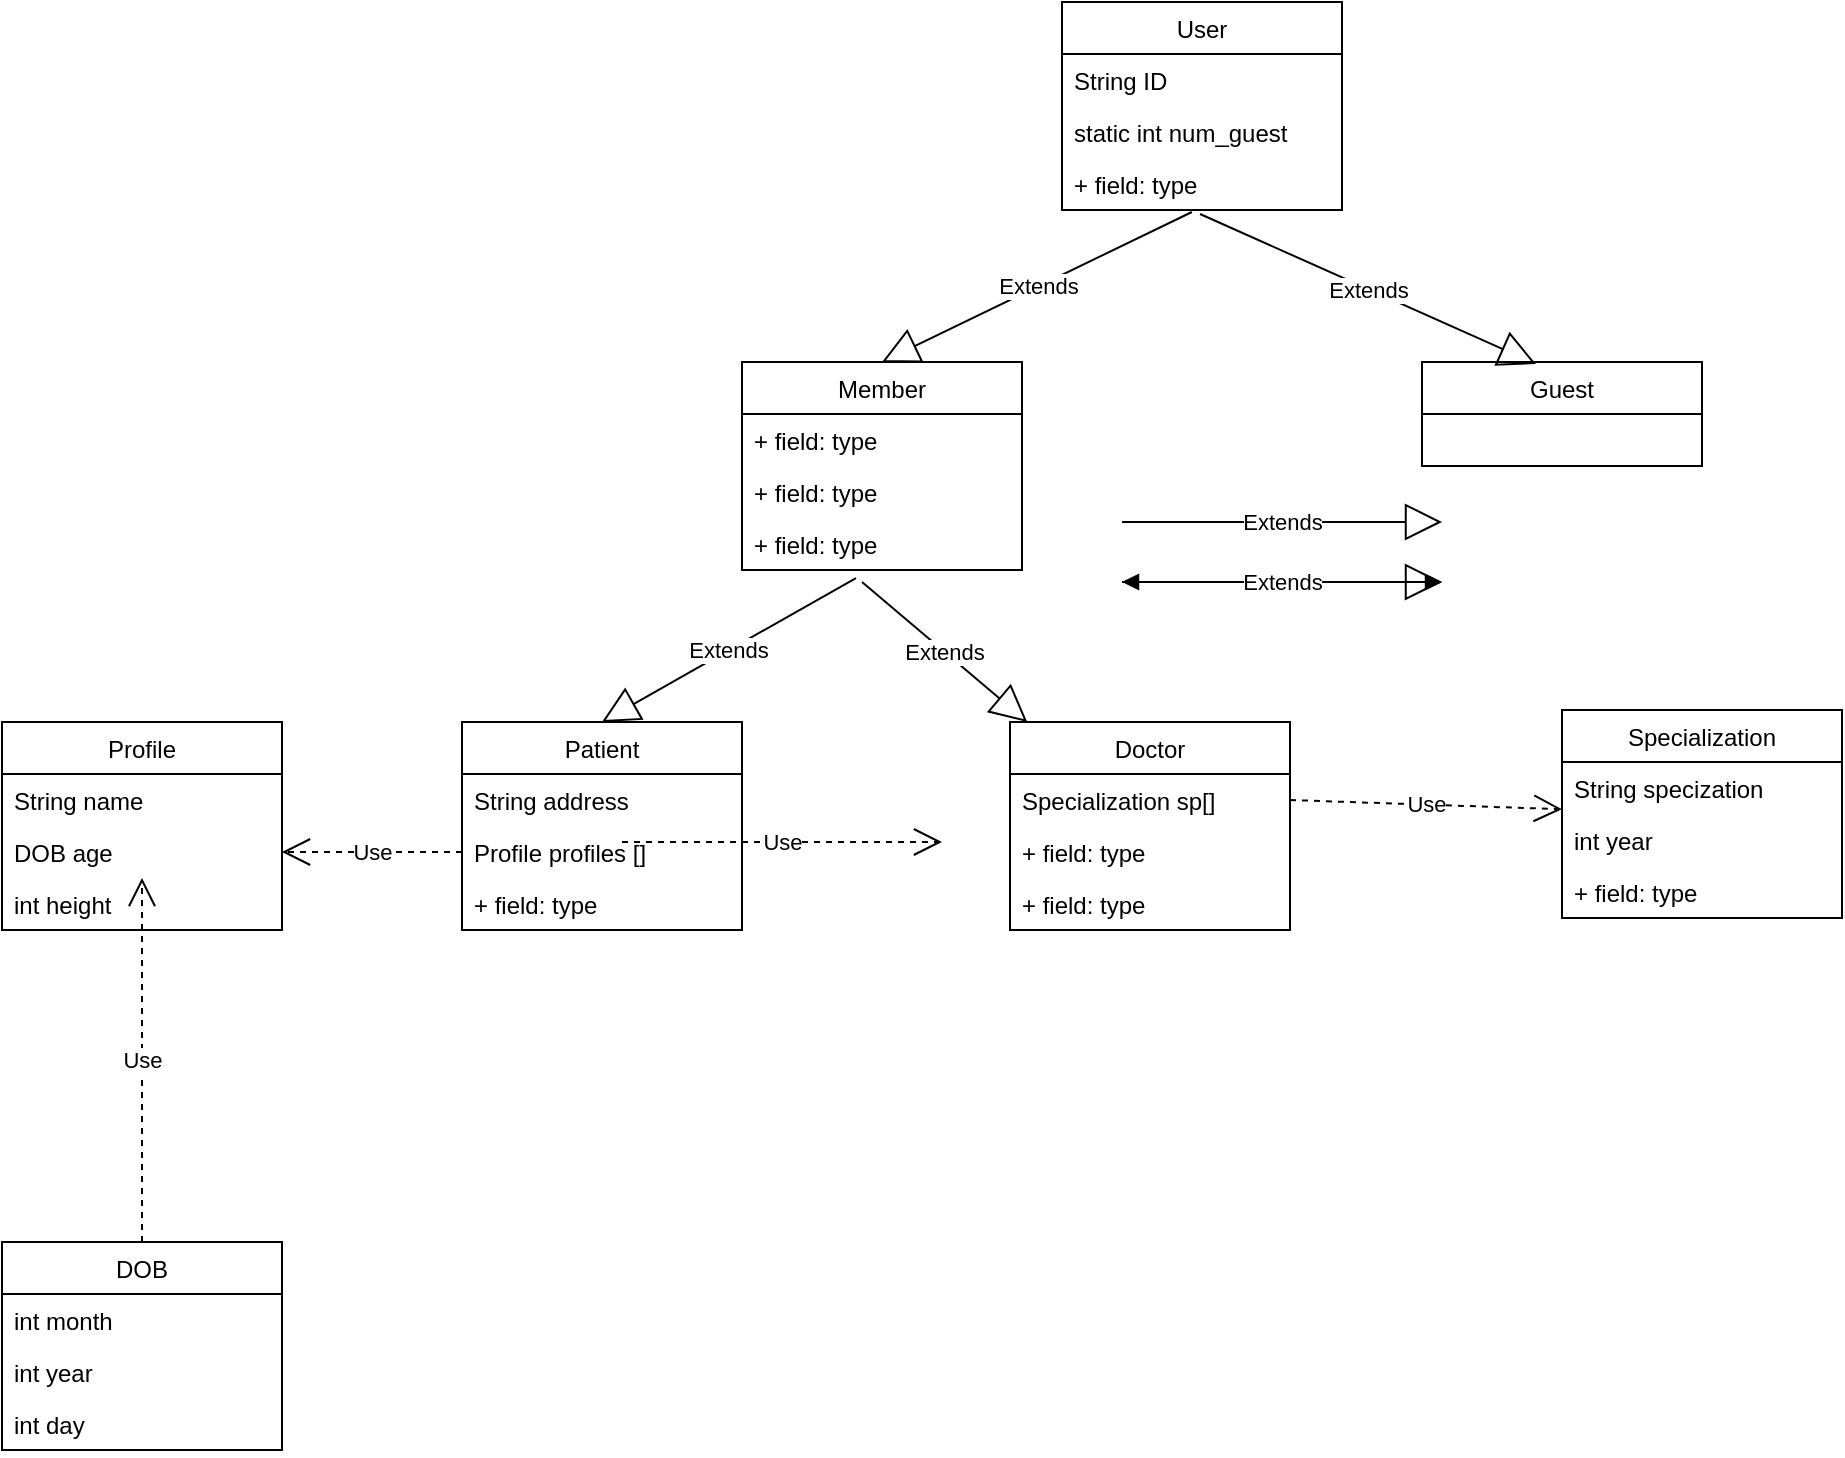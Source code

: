 <mxfile version="16.6.2" type="device"><diagram id="PtmUFFWu9Fe5sSxd6AW8" name="Page-1"><mxGraphModel dx="2595" dy="1178" grid="1" gridSize="10" guides="1" tooltips="1" connect="1" arrows="1" fold="1" page="1" pageScale="1" pageWidth="827" pageHeight="1169" math="0" shadow="0"><root><mxCell id="0"/><mxCell id="1" parent="0"/><mxCell id="Idsx-fd3UL71hvokDT9Q-6" value="User" style="swimlane;fontStyle=0;childLayout=stackLayout;horizontal=1;startSize=26;fillColor=none;horizontalStack=0;resizeParent=1;resizeParentMax=0;resizeLast=0;collapsible=1;marginBottom=0;" vertex="1" parent="1"><mxGeometry x="300" y="100" width="140" height="104" as="geometry"/></mxCell><mxCell id="Idsx-fd3UL71hvokDT9Q-7" value="String ID" style="text;strokeColor=none;fillColor=none;align=left;verticalAlign=top;spacingLeft=4;spacingRight=4;overflow=hidden;rotatable=0;points=[[0,0.5],[1,0.5]];portConstraint=eastwest;" vertex="1" parent="Idsx-fd3UL71hvokDT9Q-6"><mxGeometry y="26" width="140" height="26" as="geometry"/></mxCell><mxCell id="Idsx-fd3UL71hvokDT9Q-8" value="static int num_guest" style="text;strokeColor=none;fillColor=none;align=left;verticalAlign=top;spacingLeft=4;spacingRight=4;overflow=hidden;rotatable=0;points=[[0,0.5],[1,0.5]];portConstraint=eastwest;" vertex="1" parent="Idsx-fd3UL71hvokDT9Q-6"><mxGeometry y="52" width="140" height="26" as="geometry"/></mxCell><mxCell id="Idsx-fd3UL71hvokDT9Q-9" value="+ field: type" style="text;strokeColor=none;fillColor=none;align=left;verticalAlign=top;spacingLeft=4;spacingRight=4;overflow=hidden;rotatable=0;points=[[0,0.5],[1,0.5]];portConstraint=eastwest;" vertex="1" parent="Idsx-fd3UL71hvokDT9Q-6"><mxGeometry y="78" width="140" height="26" as="geometry"/></mxCell><mxCell id="Idsx-fd3UL71hvokDT9Q-10" value="Guest" style="swimlane;fontStyle=0;childLayout=stackLayout;horizontal=1;startSize=26;fillColor=none;horizontalStack=0;resizeParent=1;resizeParentMax=0;resizeLast=0;collapsible=1;marginBottom=0;" vertex="1" parent="1"><mxGeometry x="480" y="280" width="140" height="52" as="geometry"/></mxCell><mxCell id="Idsx-fd3UL71hvokDT9Q-14" value="Member" style="swimlane;fontStyle=0;childLayout=stackLayout;horizontal=1;startSize=26;fillColor=none;horizontalStack=0;resizeParent=1;resizeParentMax=0;resizeLast=0;collapsible=1;marginBottom=0;" vertex="1" parent="1"><mxGeometry x="140" y="280" width="140" height="104" as="geometry"/></mxCell><mxCell id="Idsx-fd3UL71hvokDT9Q-15" value="+ field: type" style="text;strokeColor=none;fillColor=none;align=left;verticalAlign=top;spacingLeft=4;spacingRight=4;overflow=hidden;rotatable=0;points=[[0,0.5],[1,0.5]];portConstraint=eastwest;" vertex="1" parent="Idsx-fd3UL71hvokDT9Q-14"><mxGeometry y="26" width="140" height="26" as="geometry"/></mxCell><mxCell id="Idsx-fd3UL71hvokDT9Q-16" value="+ field: type" style="text;strokeColor=none;fillColor=none;align=left;verticalAlign=top;spacingLeft=4;spacingRight=4;overflow=hidden;rotatable=0;points=[[0,0.5],[1,0.5]];portConstraint=eastwest;" vertex="1" parent="Idsx-fd3UL71hvokDT9Q-14"><mxGeometry y="52" width="140" height="26" as="geometry"/></mxCell><mxCell id="Idsx-fd3UL71hvokDT9Q-17" value="+ field: type" style="text;strokeColor=none;fillColor=none;align=left;verticalAlign=top;spacingLeft=4;spacingRight=4;overflow=hidden;rotatable=0;points=[[0,0.5],[1,0.5]];portConstraint=eastwest;" vertex="1" parent="Idsx-fd3UL71hvokDT9Q-14"><mxGeometry y="78" width="140" height="26" as="geometry"/></mxCell><mxCell id="Idsx-fd3UL71hvokDT9Q-31" value="Extends" style="endArrow=block;endSize=16;endFill=0;html=1;rounded=0;" edge="1" parent="Idsx-fd3UL71hvokDT9Q-14" target="Idsx-fd3UL71hvokDT9Q-22"><mxGeometry width="160" relative="1" as="geometry"><mxPoint x="60" y="110" as="sourcePoint"/><mxPoint x="220" y="110" as="targetPoint"/></mxGeometry></mxCell><mxCell id="Idsx-fd3UL71hvokDT9Q-18" value="Patient" style="swimlane;fontStyle=0;childLayout=stackLayout;horizontal=1;startSize=26;fillColor=none;horizontalStack=0;resizeParent=1;resizeParentMax=0;resizeLast=0;collapsible=1;marginBottom=0;" vertex="1" parent="1"><mxGeometry y="460" width="140" height="104" as="geometry"/></mxCell><mxCell id="Idsx-fd3UL71hvokDT9Q-19" value="String address" style="text;strokeColor=none;fillColor=none;align=left;verticalAlign=top;spacingLeft=4;spacingRight=4;overflow=hidden;rotatable=0;points=[[0,0.5],[1,0.5]];portConstraint=eastwest;" vertex="1" parent="Idsx-fd3UL71hvokDT9Q-18"><mxGeometry y="26" width="140" height="26" as="geometry"/></mxCell><mxCell id="Idsx-fd3UL71hvokDT9Q-20" value="Profile profiles []" style="text;strokeColor=none;fillColor=none;align=left;verticalAlign=top;spacingLeft=4;spacingRight=4;overflow=hidden;rotatable=0;points=[[0,0.5],[1,0.5]];portConstraint=eastwest;" vertex="1" parent="Idsx-fd3UL71hvokDT9Q-18"><mxGeometry y="52" width="140" height="26" as="geometry"/></mxCell><mxCell id="Idsx-fd3UL71hvokDT9Q-21" value="+ field: type" style="text;strokeColor=none;fillColor=none;align=left;verticalAlign=top;spacingLeft=4;spacingRight=4;overflow=hidden;rotatable=0;points=[[0,0.5],[1,0.5]];portConstraint=eastwest;" vertex="1" parent="Idsx-fd3UL71hvokDT9Q-18"><mxGeometry y="78" width="140" height="26" as="geometry"/></mxCell><mxCell id="Idsx-fd3UL71hvokDT9Q-22" value="Doctor" style="swimlane;fontStyle=0;childLayout=stackLayout;horizontal=1;startSize=26;fillColor=none;horizontalStack=0;resizeParent=1;resizeParentMax=0;resizeLast=0;collapsible=1;marginBottom=0;" vertex="1" parent="1"><mxGeometry x="274" y="460" width="140" height="104" as="geometry"/></mxCell><mxCell id="Idsx-fd3UL71hvokDT9Q-23" value="Specialization sp[]" style="text;strokeColor=none;fillColor=none;align=left;verticalAlign=top;spacingLeft=4;spacingRight=4;overflow=hidden;rotatable=0;points=[[0,0.5],[1,0.5]];portConstraint=eastwest;" vertex="1" parent="Idsx-fd3UL71hvokDT9Q-22"><mxGeometry y="26" width="140" height="26" as="geometry"/></mxCell><mxCell id="Idsx-fd3UL71hvokDT9Q-24" value="+ field: type" style="text;strokeColor=none;fillColor=none;align=left;verticalAlign=top;spacingLeft=4;spacingRight=4;overflow=hidden;rotatable=0;points=[[0,0.5],[1,0.5]];portConstraint=eastwest;" vertex="1" parent="Idsx-fd3UL71hvokDT9Q-22"><mxGeometry y="52" width="140" height="26" as="geometry"/></mxCell><mxCell id="Idsx-fd3UL71hvokDT9Q-25" value="+ field: type" style="text;strokeColor=none;fillColor=none;align=left;verticalAlign=top;spacingLeft=4;spacingRight=4;overflow=hidden;rotatable=0;points=[[0,0.5],[1,0.5]];portConstraint=eastwest;" vertex="1" parent="Idsx-fd3UL71hvokDT9Q-22"><mxGeometry y="78" width="140" height="26" as="geometry"/></mxCell><mxCell id="Idsx-fd3UL71hvokDT9Q-26" value="Specialization" style="swimlane;fontStyle=0;childLayout=stackLayout;horizontal=1;startSize=26;fillColor=none;horizontalStack=0;resizeParent=1;resizeParentMax=0;resizeLast=0;collapsible=1;marginBottom=0;" vertex="1" parent="1"><mxGeometry x="550" y="454" width="140" height="104" as="geometry"/></mxCell><mxCell id="Idsx-fd3UL71hvokDT9Q-27" value="String specization " style="text;strokeColor=none;fillColor=none;align=left;verticalAlign=top;spacingLeft=4;spacingRight=4;overflow=hidden;rotatable=0;points=[[0,0.5],[1,0.5]];portConstraint=eastwest;" vertex="1" parent="Idsx-fd3UL71hvokDT9Q-26"><mxGeometry y="26" width="140" height="26" as="geometry"/></mxCell><mxCell id="Idsx-fd3UL71hvokDT9Q-28" value="int year" style="text;strokeColor=none;fillColor=none;align=left;verticalAlign=top;spacingLeft=4;spacingRight=4;overflow=hidden;rotatable=0;points=[[0,0.5],[1,0.5]];portConstraint=eastwest;" vertex="1" parent="Idsx-fd3UL71hvokDT9Q-26"><mxGeometry y="52" width="140" height="26" as="geometry"/></mxCell><mxCell id="Idsx-fd3UL71hvokDT9Q-29" value="+ field: type" style="text;strokeColor=none;fillColor=none;align=left;verticalAlign=top;spacingLeft=4;spacingRight=4;overflow=hidden;rotatable=0;points=[[0,0.5],[1,0.5]];portConstraint=eastwest;" vertex="1" parent="Idsx-fd3UL71hvokDT9Q-26"><mxGeometry y="78" width="140" height="26" as="geometry"/></mxCell><mxCell id="Idsx-fd3UL71hvokDT9Q-30" value="" style="endArrow=block;startArrow=block;endFill=1;startFill=1;html=1;rounded=0;" edge="1" parent="1"><mxGeometry width="160" relative="1" as="geometry"><mxPoint x="330" y="390" as="sourcePoint"/><mxPoint x="490" y="390" as="targetPoint"/></mxGeometry></mxCell><mxCell id="Idsx-fd3UL71hvokDT9Q-32" value="Extends" style="endArrow=block;endSize=16;endFill=0;html=1;rounded=0;" edge="1" parent="1"><mxGeometry width="160" relative="1" as="geometry"><mxPoint x="330" y="390" as="sourcePoint"/><mxPoint x="490" y="390" as="targetPoint"/></mxGeometry></mxCell><mxCell id="Idsx-fd3UL71hvokDT9Q-33" value="Extends" style="endArrow=block;endSize=16;endFill=0;html=1;rounded=0;exitX=0.407;exitY=1.154;exitDx=0;exitDy=0;exitPerimeter=0;entryX=0.5;entryY=0;entryDx=0;entryDy=0;" edge="1" parent="1" source="Idsx-fd3UL71hvokDT9Q-17" target="Idsx-fd3UL71hvokDT9Q-18"><mxGeometry width="160" relative="1" as="geometry"><mxPoint x="130" y="410" as="sourcePoint"/><mxPoint x="290" y="410" as="targetPoint"/></mxGeometry></mxCell><mxCell id="Idsx-fd3UL71hvokDT9Q-34" value="Extends" style="endArrow=block;endSize=16;endFill=0;html=1;rounded=0;" edge="1" parent="1"><mxGeometry width="160" relative="1" as="geometry"><mxPoint x="330" y="360" as="sourcePoint"/><mxPoint x="490" y="360" as="targetPoint"/></mxGeometry></mxCell><mxCell id="Idsx-fd3UL71hvokDT9Q-35" value="Extends" style="endArrow=block;endSize=16;endFill=0;html=1;rounded=0;exitX=0.493;exitY=1.077;exitDx=0;exitDy=0;exitPerimeter=0;entryX=0.407;entryY=0.019;entryDx=0;entryDy=0;entryPerimeter=0;" edge="1" parent="1" source="Idsx-fd3UL71hvokDT9Q-9" target="Idsx-fd3UL71hvokDT9Q-10"><mxGeometry width="160" relative="1" as="geometry"><mxPoint x="350" y="240" as="sourcePoint"/><mxPoint x="510" y="240" as="targetPoint"/></mxGeometry></mxCell><mxCell id="Idsx-fd3UL71hvokDT9Q-36" value="Extends" style="endArrow=block;endSize=16;endFill=0;html=1;rounded=0;exitX=0.464;exitY=1.038;exitDx=0;exitDy=0;exitPerimeter=0;entryX=0.5;entryY=0;entryDx=0;entryDy=0;" edge="1" parent="1" source="Idsx-fd3UL71hvokDT9Q-9" target="Idsx-fd3UL71hvokDT9Q-14"><mxGeometry width="160" relative="1" as="geometry"><mxPoint x="300" y="280" as="sourcePoint"/><mxPoint x="460" y="280" as="targetPoint"/></mxGeometry></mxCell><mxCell id="Idsx-fd3UL71hvokDT9Q-37" value="Profile" style="swimlane;fontStyle=0;childLayout=stackLayout;horizontal=1;startSize=26;fillColor=none;horizontalStack=0;resizeParent=1;resizeParentMax=0;resizeLast=0;collapsible=1;marginBottom=0;" vertex="1" parent="1"><mxGeometry x="-230" y="460" width="140" height="104" as="geometry"/></mxCell><mxCell id="Idsx-fd3UL71hvokDT9Q-38" value="String name" style="text;strokeColor=none;fillColor=none;align=left;verticalAlign=top;spacingLeft=4;spacingRight=4;overflow=hidden;rotatable=0;points=[[0,0.5],[1,0.5]];portConstraint=eastwest;" vertex="1" parent="Idsx-fd3UL71hvokDT9Q-37"><mxGeometry y="26" width="140" height="26" as="geometry"/></mxCell><mxCell id="Idsx-fd3UL71hvokDT9Q-39" value="DOB age" style="text;strokeColor=none;fillColor=none;align=left;verticalAlign=top;spacingLeft=4;spacingRight=4;overflow=hidden;rotatable=0;points=[[0,0.5],[1,0.5]];portConstraint=eastwest;" vertex="1" parent="Idsx-fd3UL71hvokDT9Q-37"><mxGeometry y="52" width="140" height="26" as="geometry"/></mxCell><mxCell id="Idsx-fd3UL71hvokDT9Q-40" value="int height" style="text;strokeColor=none;fillColor=none;align=left;verticalAlign=top;spacingLeft=4;spacingRight=4;overflow=hidden;rotatable=0;points=[[0,0.5],[1,0.5]];portConstraint=eastwest;" vertex="1" parent="Idsx-fd3UL71hvokDT9Q-37"><mxGeometry y="78" width="140" height="26" as="geometry"/></mxCell><mxCell id="Idsx-fd3UL71hvokDT9Q-42" value="Use" style="endArrow=open;endSize=12;dashed=1;html=1;rounded=0;exitX=0;exitY=0.5;exitDx=0;exitDy=0;entryX=1;entryY=0.5;entryDx=0;entryDy=0;" edge="1" parent="1" source="Idsx-fd3UL71hvokDT9Q-20" target="Idsx-fd3UL71hvokDT9Q-39"><mxGeometry width="160" relative="1" as="geometry"><mxPoint x="100" y="640" as="sourcePoint"/><mxPoint x="260" y="640" as="targetPoint"/></mxGeometry></mxCell><mxCell id="Idsx-fd3UL71hvokDT9Q-43" value="Use" style="endArrow=open;endSize=12;dashed=1;html=1;rounded=0;exitX=1;exitY=0.5;exitDx=0;exitDy=0;" edge="1" parent="1" source="Idsx-fd3UL71hvokDT9Q-23" target="Idsx-fd3UL71hvokDT9Q-26"><mxGeometry width="160" relative="1" as="geometry"><mxPoint x="100" y="640" as="sourcePoint"/><mxPoint x="260" y="640" as="targetPoint"/></mxGeometry></mxCell><mxCell id="Idsx-fd3UL71hvokDT9Q-44" value="DOB" style="swimlane;fontStyle=0;childLayout=stackLayout;horizontal=1;startSize=26;fillColor=none;horizontalStack=0;resizeParent=1;resizeParentMax=0;resizeLast=0;collapsible=1;marginBottom=0;" vertex="1" parent="1"><mxGeometry x="-230" y="720" width="140" height="104" as="geometry"/></mxCell><mxCell id="Idsx-fd3UL71hvokDT9Q-45" value="int month" style="text;strokeColor=none;fillColor=none;align=left;verticalAlign=top;spacingLeft=4;spacingRight=4;overflow=hidden;rotatable=0;points=[[0,0.5],[1,0.5]];portConstraint=eastwest;" vertex="1" parent="Idsx-fd3UL71hvokDT9Q-44"><mxGeometry y="26" width="140" height="26" as="geometry"/></mxCell><mxCell id="Idsx-fd3UL71hvokDT9Q-46" value="int year" style="text;strokeColor=none;fillColor=none;align=left;verticalAlign=top;spacingLeft=4;spacingRight=4;overflow=hidden;rotatable=0;points=[[0,0.5],[1,0.5]];portConstraint=eastwest;" vertex="1" parent="Idsx-fd3UL71hvokDT9Q-44"><mxGeometry y="52" width="140" height="26" as="geometry"/></mxCell><mxCell id="Idsx-fd3UL71hvokDT9Q-47" value="int day" style="text;strokeColor=none;fillColor=none;align=left;verticalAlign=top;spacingLeft=4;spacingRight=4;overflow=hidden;rotatable=0;points=[[0,0.5],[1,0.5]];portConstraint=eastwest;" vertex="1" parent="Idsx-fd3UL71hvokDT9Q-44"><mxGeometry y="78" width="140" height="26" as="geometry"/></mxCell><mxCell id="Idsx-fd3UL71hvokDT9Q-48" value="Use" style="endArrow=open;endSize=12;dashed=1;html=1;rounded=0;" edge="1" parent="1"><mxGeometry width="160" relative="1" as="geometry"><mxPoint x="80" y="520" as="sourcePoint"/><mxPoint x="240" y="520" as="targetPoint"/></mxGeometry></mxCell><mxCell id="Idsx-fd3UL71hvokDT9Q-49" value="Use" style="endArrow=open;endSize=12;dashed=1;html=1;rounded=0;exitX=0.5;exitY=0;exitDx=0;exitDy=0;" edge="1" parent="1" source="Idsx-fd3UL71hvokDT9Q-44" target="Idsx-fd3UL71hvokDT9Q-39"><mxGeometry width="160" relative="1" as="geometry"><mxPoint x="-340" y="630" as="sourcePoint"/><mxPoint x="-180" y="630" as="targetPoint"/></mxGeometry></mxCell></root></mxGraphModel></diagram></mxfile>